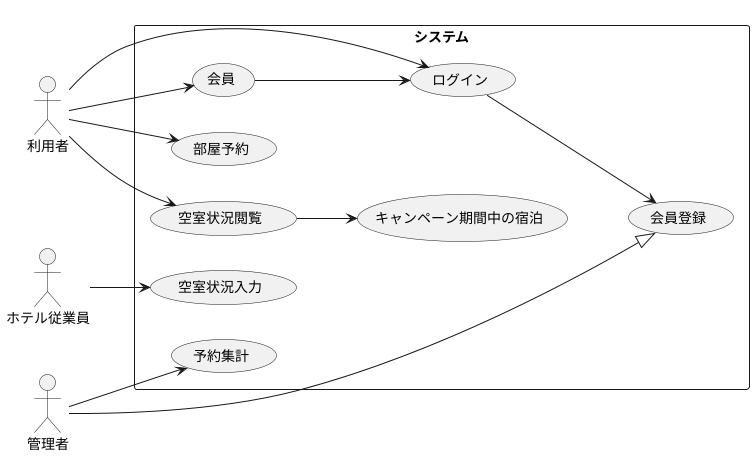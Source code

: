 @startuml 演習2-8
left to right direction

actor 利用者 
actor ホテル従業員 
actor 管理者 

rectangle システム {
  usecase ログイン 
  usecase 会員登録 
  usecase 会員
  usecase 空室状況閲覧 
  usecase 部屋予約 
  usecase 予約集計 
  usecase キャンペーン期間中の宿泊 

  利用者 --> (ログイン)
  利用者 --> (空室状況閲覧)
  利用者 --> (部屋予約)
  ホテル従業員 --> (空室状況入力)
  管理者 --> (予約集計)

  ログイン --> (会員登録)

  空室状況閲覧 --> (キャンペーン期間中の宿泊)

  
    利用者 --> 会員
    会員 --> ログイン
    管理者 --|> 会員登録
  
}

@enduml
